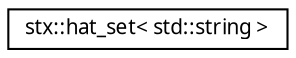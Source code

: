 digraph G
{
  edge [fontname="FreeSans.ttf",fontsize="10",labelfontname="FreeSans.ttf",labelfontsize="10"];
  node [fontname="FreeSans.ttf",fontsize="10",shape=record];
  rankdir=LR;
  Node1 [label="stx::hat_set\< std::string \>",height=0.2,width=0.4,color="black", fillcolor="white", style="filled",URL="$classstx_1_1hat__set_3_01std_1_1string_01_4.html"];
}

